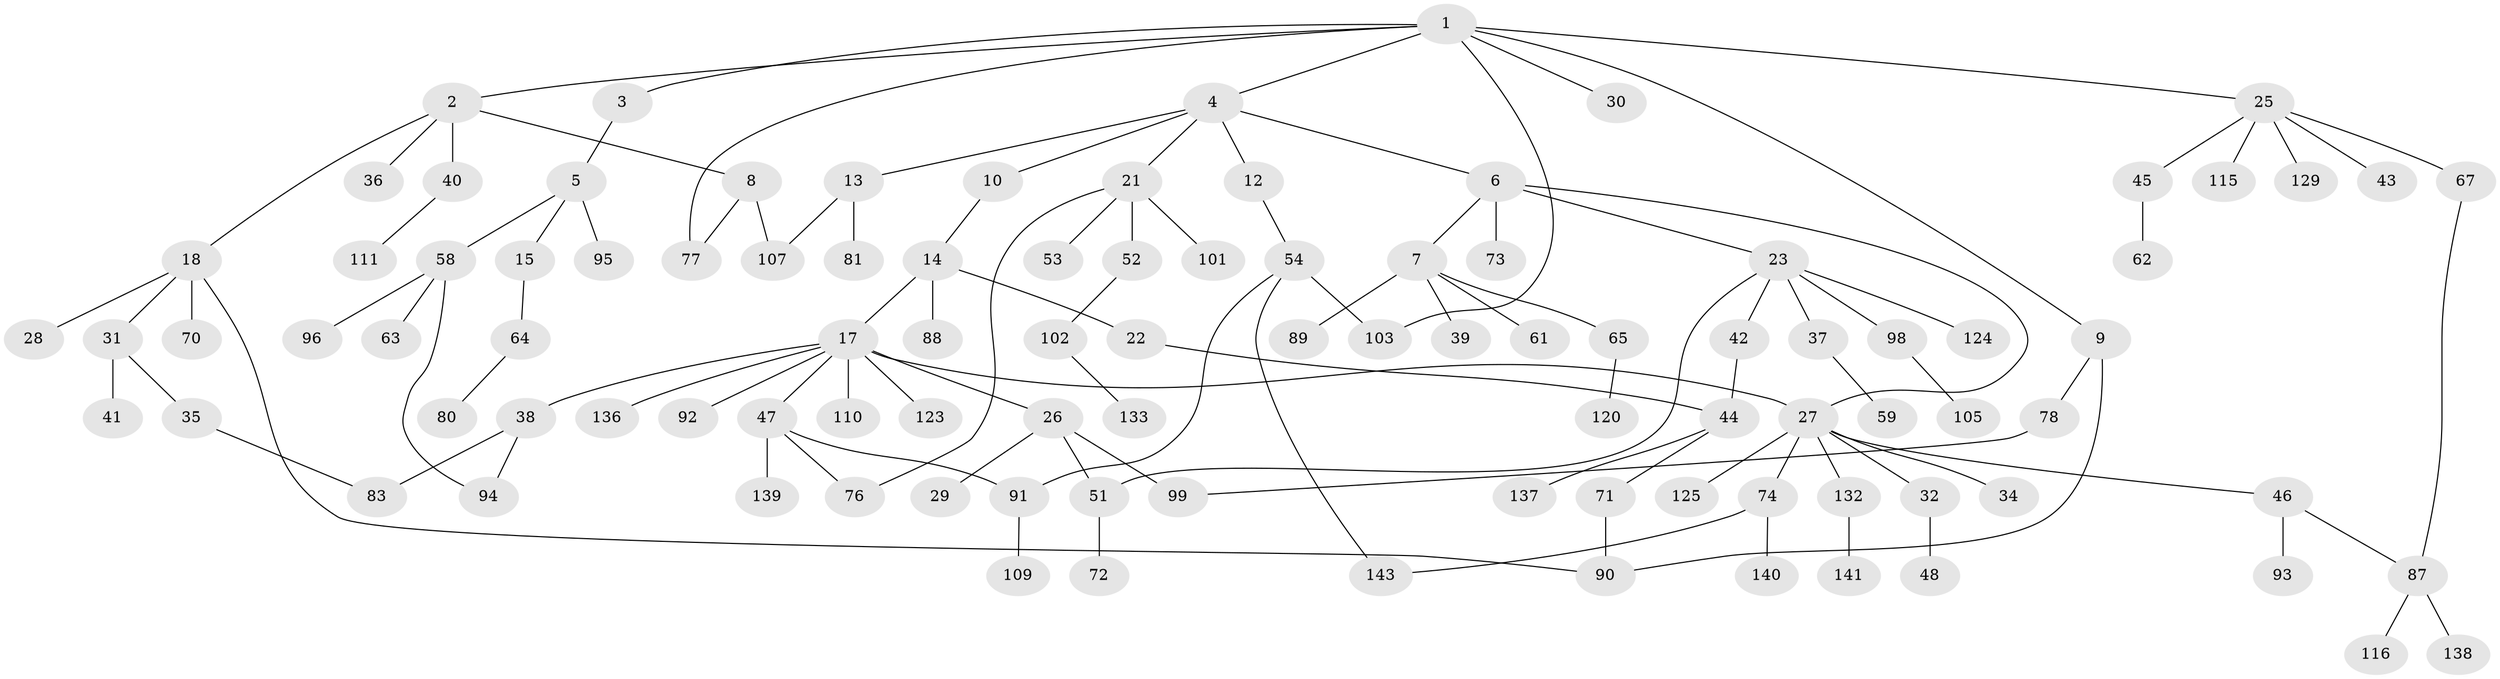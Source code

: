 // Generated by graph-tools (version 1.1) at 2025/51/02/27/25 19:51:38]
// undirected, 101 vertices, 115 edges
graph export_dot {
graph [start="1"]
  node [color=gray90,style=filled];
  1 [super="+16"];
  2;
  3;
  4 [super="+108"];
  5 [super="+97"];
  6 [super="+57"];
  7 [super="+75"];
  8 [super="+11"];
  9 [super="+68"];
  10 [super="+127"];
  12;
  13 [super="+20"];
  14 [super="+69"];
  15 [super="+113"];
  17 [super="+24"];
  18 [super="+19"];
  21 [super="+49"];
  22;
  23 [super="+86"];
  25 [super="+33"];
  26 [super="+112"];
  27 [super="+56"];
  28;
  29 [super="+130"];
  30;
  31;
  32 [super="+131"];
  34;
  35;
  36;
  37;
  38;
  39;
  40 [super="+55"];
  41 [super="+142"];
  42 [super="+79"];
  43 [super="+100"];
  44 [super="+60"];
  45;
  46 [super="+50"];
  47 [super="+117"];
  48;
  51;
  52;
  53;
  54 [super="+82"];
  58;
  59;
  61;
  62;
  63 [super="+118"];
  64;
  65 [super="+66"];
  67;
  70;
  71;
  72;
  73;
  74 [super="+84"];
  76;
  77 [super="+128"];
  78;
  80 [super="+106"];
  81;
  83 [super="+85"];
  87 [super="+134"];
  88;
  89 [super="+119"];
  90 [super="+104"];
  91 [super="+144"];
  92;
  93;
  94 [super="+126"];
  95;
  96 [super="+121"];
  98;
  99;
  101;
  102 [super="+114"];
  103;
  105 [super="+135"];
  107;
  109;
  110;
  111;
  115;
  116 [super="+122"];
  120;
  123;
  124;
  125;
  129;
  132;
  133;
  136;
  137;
  138;
  139;
  140;
  141;
  143;
  1 -- 2;
  1 -- 3;
  1 -- 4;
  1 -- 9;
  1 -- 30;
  1 -- 77;
  1 -- 25;
  1 -- 103;
  2 -- 8;
  2 -- 18;
  2 -- 36;
  2 -- 40;
  3 -- 5;
  4 -- 6;
  4 -- 10;
  4 -- 12;
  4 -- 13;
  4 -- 21;
  5 -- 15;
  5 -- 58;
  5 -- 95;
  6 -- 7;
  6 -- 23;
  6 -- 73;
  6 -- 27;
  7 -- 39;
  7 -- 61;
  7 -- 65;
  7 -- 89;
  8 -- 107;
  8 -- 77;
  9 -- 90;
  9 -- 78;
  10 -- 14;
  12 -- 54;
  13 -- 81;
  13 -- 107;
  14 -- 17;
  14 -- 22;
  14 -- 88;
  15 -- 64;
  17 -- 26;
  17 -- 47;
  17 -- 123;
  17 -- 38;
  17 -- 136;
  17 -- 27;
  17 -- 92;
  17 -- 110;
  18 -- 70;
  18 -- 90;
  18 -- 28;
  18 -- 31;
  21 -- 52;
  21 -- 53;
  21 -- 101;
  21 -- 76;
  22 -- 44;
  23 -- 37;
  23 -- 42;
  23 -- 98;
  23 -- 51;
  23 -- 124;
  25 -- 45;
  25 -- 129;
  25 -- 115;
  25 -- 67;
  25 -- 43;
  26 -- 29;
  26 -- 51;
  26 -- 99;
  27 -- 32;
  27 -- 34;
  27 -- 46;
  27 -- 74;
  27 -- 125;
  27 -- 132;
  31 -- 35;
  31 -- 41;
  32 -- 48;
  35 -- 83;
  37 -- 59;
  38 -- 94;
  38 -- 83;
  40 -- 111;
  42 -- 44;
  44 -- 137;
  44 -- 71;
  45 -- 62;
  46 -- 93;
  46 -- 87;
  47 -- 76;
  47 -- 91;
  47 -- 139;
  51 -- 72;
  52 -- 102;
  54 -- 91;
  54 -- 143;
  54 -- 103;
  58 -- 63;
  58 -- 96;
  58 -- 94;
  64 -- 80;
  65 -- 120;
  67 -- 87;
  71 -- 90;
  74 -- 140;
  74 -- 143;
  78 -- 99;
  87 -- 116;
  87 -- 138;
  91 -- 109;
  98 -- 105;
  102 -- 133;
  132 -- 141;
}
